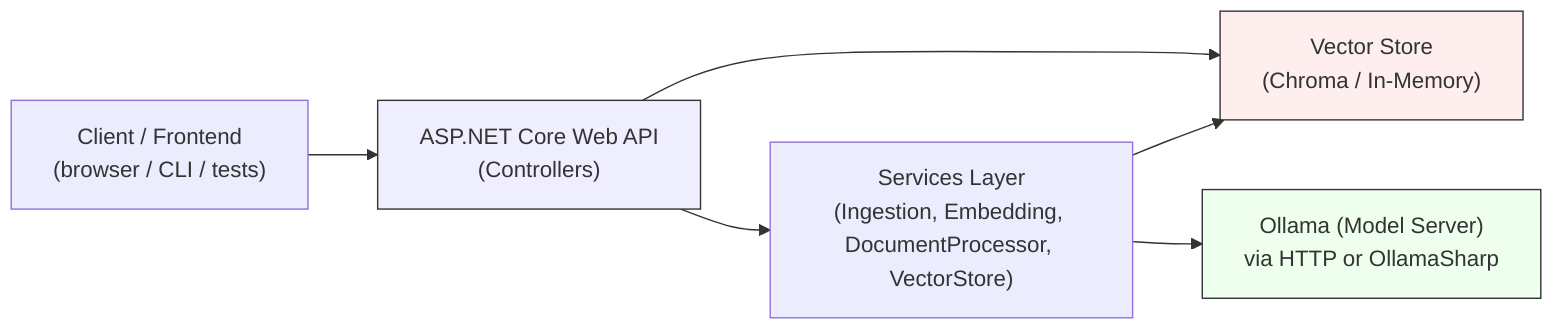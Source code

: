 flowchart LR
  Client["Client / Frontend\n(browser / CLI / tests)"] --> API["ASP.NET Core Web API\n(Controllers)"]
  API --> Vector["Vector Store\n(Chroma / In-Memory)"]
  API --> Services["Services Layer\n(Ingestion, Embedding, DocumentProcessor, VectorStore)"]
  Services --> Ollama["Ollama (Model Server)\nvia HTTP or OllamaSharp"]
  Services --> Vector
  style API fill:#eef,stroke:#333,stroke-width:1px
  style Ollama fill:#efe,stroke:#333,stroke-width:1px
  style Vector fill:#fee,stroke:#333,stroke-width:1px
